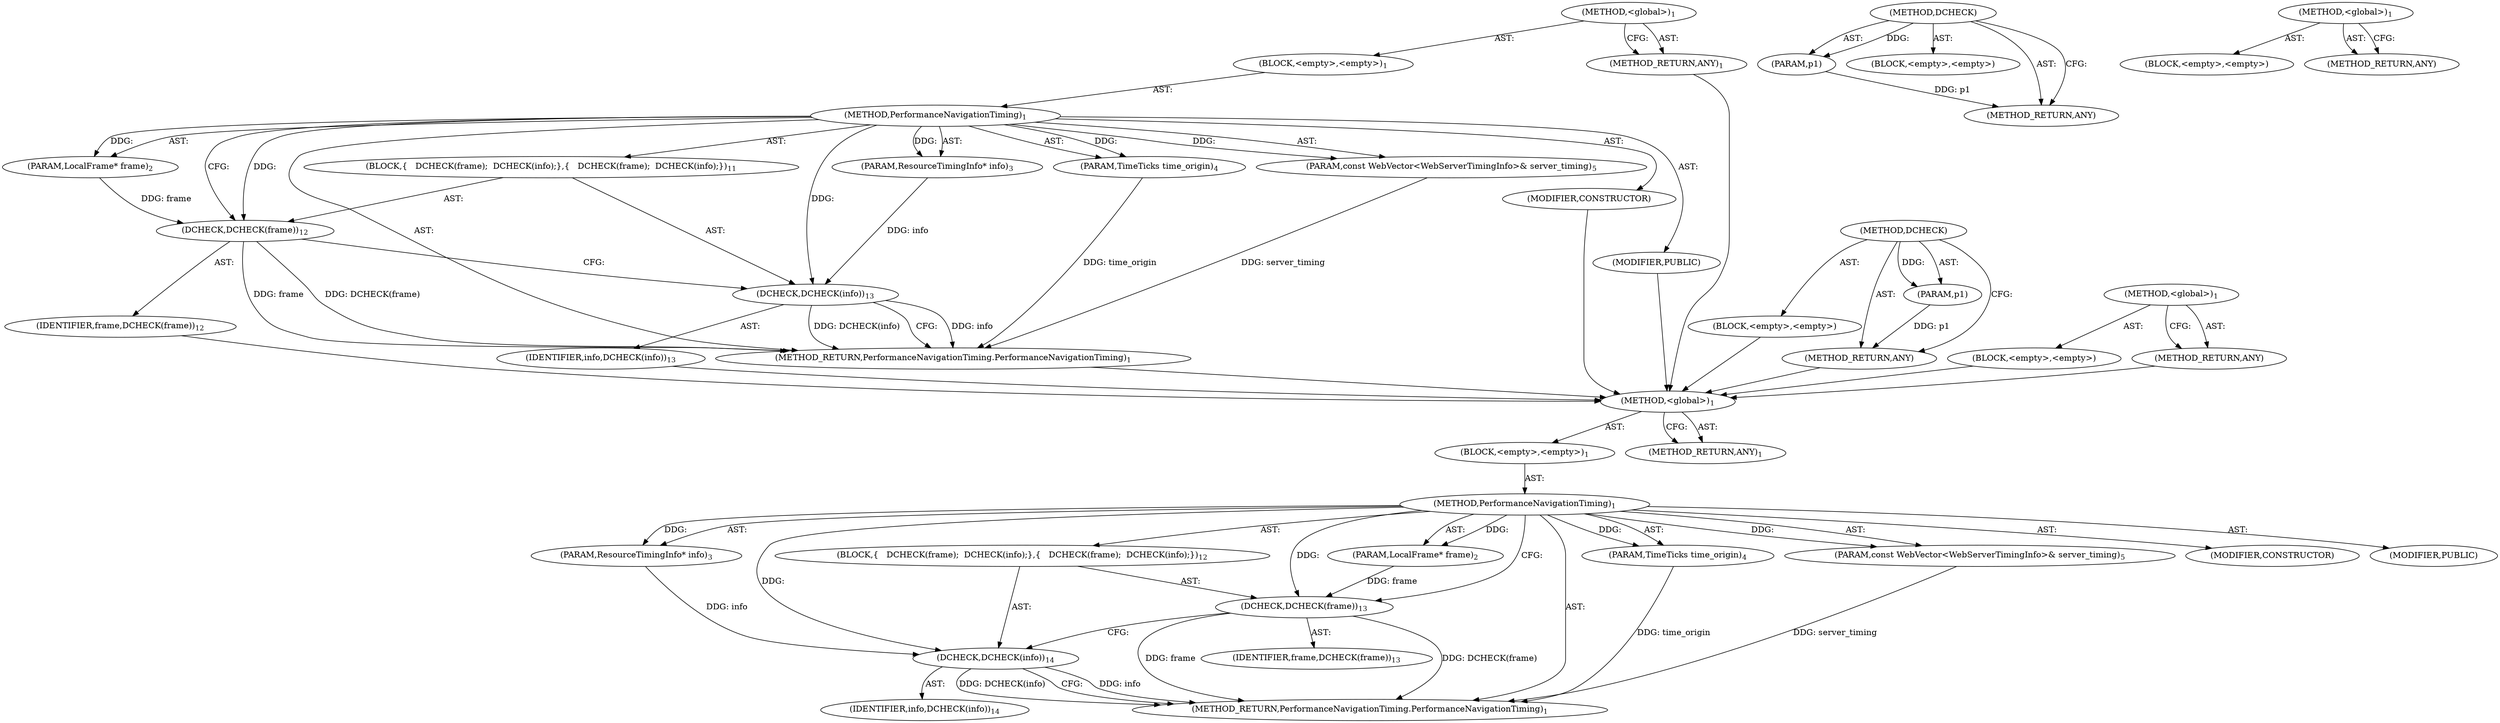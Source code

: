 digraph "&lt;global&gt;" {
vulnerable_6 [label=<(METHOD,&lt;global&gt;)<SUB>1</SUB>>];
vulnerable_7 [label=<(BLOCK,&lt;empty&gt;,&lt;empty&gt;)<SUB>1</SUB>>];
vulnerable_8 [label=<(METHOD,PerformanceNavigationTiming)<SUB>1</SUB>>];
vulnerable_9 [label=<(PARAM,LocalFrame* frame)<SUB>2</SUB>>];
vulnerable_10 [label=<(PARAM,ResourceTimingInfo* info)<SUB>3</SUB>>];
vulnerable_11 [label=<(PARAM,TimeTicks time_origin)<SUB>4</SUB>>];
vulnerable_12 [label=<(PARAM,const WebVector&lt;WebServerTimingInfo&gt;&amp; server_timing)<SUB>5</SUB>>];
vulnerable_13 [label=<(BLOCK,{
   DCHECK(frame);
  DCHECK(info);
},{
   DCHECK(frame);
  DCHECK(info);
})<SUB>11</SUB>>];
vulnerable_14 [label=<(DCHECK,DCHECK(frame))<SUB>12</SUB>>];
vulnerable_15 [label=<(IDENTIFIER,frame,DCHECK(frame))<SUB>12</SUB>>];
vulnerable_16 [label=<(DCHECK,DCHECK(info))<SUB>13</SUB>>];
vulnerable_17 [label=<(IDENTIFIER,info,DCHECK(info))<SUB>13</SUB>>];
vulnerable_18 [label=<(MODIFIER,CONSTRUCTOR)>];
vulnerable_19 [label=<(MODIFIER,PUBLIC)>];
vulnerable_20 [label=<(METHOD_RETURN,PerformanceNavigationTiming.PerformanceNavigationTiming)<SUB>1</SUB>>];
vulnerable_22 [label=<(METHOD_RETURN,ANY)<SUB>1</SUB>>];
vulnerable_45 [label=<(METHOD,DCHECK)>];
vulnerable_46 [label=<(PARAM,p1)>];
vulnerable_47 [label=<(BLOCK,&lt;empty&gt;,&lt;empty&gt;)>];
vulnerable_48 [label=<(METHOD_RETURN,ANY)>];
vulnerable_39 [label=<(METHOD,&lt;global&gt;)<SUB>1</SUB>>];
vulnerable_40 [label=<(BLOCK,&lt;empty&gt;,&lt;empty&gt;)>];
vulnerable_41 [label=<(METHOD_RETURN,ANY)>];
fixed_6 [label=<(METHOD,&lt;global&gt;)<SUB>1</SUB>>];
fixed_7 [label=<(BLOCK,&lt;empty&gt;,&lt;empty&gt;)<SUB>1</SUB>>];
fixed_8 [label=<(METHOD,PerformanceNavigationTiming)<SUB>1</SUB>>];
fixed_9 [label=<(PARAM,LocalFrame* frame)<SUB>2</SUB>>];
fixed_10 [label=<(PARAM,ResourceTimingInfo* info)<SUB>3</SUB>>];
fixed_11 [label=<(PARAM,TimeTicks time_origin)<SUB>4</SUB>>];
fixed_12 [label=<(PARAM,const WebVector&lt;WebServerTimingInfo&gt;&amp; server_timing)<SUB>5</SUB>>];
fixed_13 [label=<(BLOCK,{
   DCHECK(frame);
  DCHECK(info);
},{
   DCHECK(frame);
  DCHECK(info);
})<SUB>12</SUB>>];
fixed_14 [label=<(DCHECK,DCHECK(frame))<SUB>13</SUB>>];
fixed_15 [label=<(IDENTIFIER,frame,DCHECK(frame))<SUB>13</SUB>>];
fixed_16 [label=<(DCHECK,DCHECK(info))<SUB>14</SUB>>];
fixed_17 [label=<(IDENTIFIER,info,DCHECK(info))<SUB>14</SUB>>];
fixed_18 [label=<(MODIFIER,CONSTRUCTOR)>];
fixed_19 [label=<(MODIFIER,PUBLIC)>];
fixed_20 [label=<(METHOD_RETURN,PerformanceNavigationTiming.PerformanceNavigationTiming)<SUB>1</SUB>>];
fixed_22 [label=<(METHOD_RETURN,ANY)<SUB>1</SUB>>];
fixed_45 [label=<(METHOD,DCHECK)>];
fixed_46 [label=<(PARAM,p1)>];
fixed_47 [label=<(BLOCK,&lt;empty&gt;,&lt;empty&gt;)>];
fixed_48 [label=<(METHOD_RETURN,ANY)>];
fixed_39 [label=<(METHOD,&lt;global&gt;)<SUB>1</SUB>>];
fixed_40 [label=<(BLOCK,&lt;empty&gt;,&lt;empty&gt;)>];
fixed_41 [label=<(METHOD_RETURN,ANY)>];
vulnerable_6 -> vulnerable_7  [key=0, label="AST: "];
vulnerable_6 -> vulnerable_22  [key=0, label="AST: "];
vulnerable_6 -> vulnerable_22  [key=1, label="CFG: "];
vulnerable_7 -> vulnerable_8  [key=0, label="AST: "];
vulnerable_8 -> vulnerable_9  [key=0, label="AST: "];
vulnerable_8 -> vulnerable_9  [key=1, label="DDG: "];
vulnerable_8 -> vulnerable_10  [key=0, label="AST: "];
vulnerable_8 -> vulnerable_10  [key=1, label="DDG: "];
vulnerable_8 -> vulnerable_11  [key=0, label="AST: "];
vulnerable_8 -> vulnerable_11  [key=1, label="DDG: "];
vulnerable_8 -> vulnerable_12  [key=0, label="AST: "];
vulnerable_8 -> vulnerable_12  [key=1, label="DDG: "];
vulnerable_8 -> vulnerable_13  [key=0, label="AST: "];
vulnerable_8 -> vulnerable_18  [key=0, label="AST: "];
vulnerable_8 -> vulnerable_19  [key=0, label="AST: "];
vulnerable_8 -> vulnerable_20  [key=0, label="AST: "];
vulnerable_8 -> vulnerable_14  [key=0, label="CFG: "];
vulnerable_8 -> vulnerable_14  [key=1, label="DDG: "];
vulnerable_8 -> vulnerable_16  [key=0, label="DDG: "];
vulnerable_9 -> vulnerable_14  [key=0, label="DDG: frame"];
vulnerable_10 -> vulnerable_16  [key=0, label="DDG: info"];
vulnerable_11 -> vulnerable_20  [key=0, label="DDG: time_origin"];
vulnerable_12 -> vulnerable_20  [key=0, label="DDG: server_timing"];
vulnerable_13 -> vulnerable_14  [key=0, label="AST: "];
vulnerable_13 -> vulnerable_16  [key=0, label="AST: "];
vulnerable_14 -> vulnerable_15  [key=0, label="AST: "];
vulnerable_14 -> vulnerable_16  [key=0, label="CFG: "];
vulnerable_14 -> vulnerable_20  [key=0, label="DDG: frame"];
vulnerable_14 -> vulnerable_20  [key=1, label="DDG: DCHECK(frame)"];
vulnerable_15 -> fixed_6  [key=0];
vulnerable_16 -> vulnerable_17  [key=0, label="AST: "];
vulnerable_16 -> vulnerable_20  [key=0, label="CFG: "];
vulnerable_16 -> vulnerable_20  [key=1, label="DDG: info"];
vulnerable_16 -> vulnerable_20  [key=2, label="DDG: DCHECK(info)"];
vulnerable_17 -> fixed_6  [key=0];
vulnerable_18 -> fixed_6  [key=0];
vulnerable_19 -> fixed_6  [key=0];
vulnerable_20 -> fixed_6  [key=0];
vulnerable_22 -> fixed_6  [key=0];
vulnerable_45 -> vulnerable_46  [key=0, label="AST: "];
vulnerable_45 -> vulnerable_46  [key=1, label="DDG: "];
vulnerable_45 -> vulnerable_47  [key=0, label="AST: "];
vulnerable_45 -> vulnerable_48  [key=0, label="AST: "];
vulnerable_45 -> vulnerable_48  [key=1, label="CFG: "];
vulnerable_46 -> vulnerable_48  [key=0, label="DDG: p1"];
vulnerable_47 -> fixed_6  [key=0];
vulnerable_48 -> fixed_6  [key=0];
vulnerable_39 -> vulnerable_40  [key=0, label="AST: "];
vulnerable_39 -> vulnerable_41  [key=0, label="AST: "];
vulnerable_39 -> vulnerable_41  [key=1, label="CFG: "];
vulnerable_40 -> fixed_6  [key=0];
vulnerable_41 -> fixed_6  [key=0];
fixed_6 -> fixed_7  [key=0, label="AST: "];
fixed_6 -> fixed_22  [key=0, label="AST: "];
fixed_6 -> fixed_22  [key=1, label="CFG: "];
fixed_7 -> fixed_8  [key=0, label="AST: "];
fixed_8 -> fixed_9  [key=0, label="AST: "];
fixed_8 -> fixed_9  [key=1, label="DDG: "];
fixed_8 -> fixed_10  [key=0, label="AST: "];
fixed_8 -> fixed_10  [key=1, label="DDG: "];
fixed_8 -> fixed_11  [key=0, label="AST: "];
fixed_8 -> fixed_11  [key=1, label="DDG: "];
fixed_8 -> fixed_12  [key=0, label="AST: "];
fixed_8 -> fixed_12  [key=1, label="DDG: "];
fixed_8 -> fixed_13  [key=0, label="AST: "];
fixed_8 -> fixed_18  [key=0, label="AST: "];
fixed_8 -> fixed_19  [key=0, label="AST: "];
fixed_8 -> fixed_20  [key=0, label="AST: "];
fixed_8 -> fixed_14  [key=0, label="CFG: "];
fixed_8 -> fixed_14  [key=1, label="DDG: "];
fixed_8 -> fixed_16  [key=0, label="DDG: "];
fixed_9 -> fixed_14  [key=0, label="DDG: frame"];
fixed_10 -> fixed_16  [key=0, label="DDG: info"];
fixed_11 -> fixed_20  [key=0, label="DDG: time_origin"];
fixed_12 -> fixed_20  [key=0, label="DDG: server_timing"];
fixed_13 -> fixed_14  [key=0, label="AST: "];
fixed_13 -> fixed_16  [key=0, label="AST: "];
fixed_14 -> fixed_15  [key=0, label="AST: "];
fixed_14 -> fixed_16  [key=0, label="CFG: "];
fixed_14 -> fixed_20  [key=0, label="DDG: frame"];
fixed_14 -> fixed_20  [key=1, label="DDG: DCHECK(frame)"];
fixed_16 -> fixed_17  [key=0, label="AST: "];
fixed_16 -> fixed_20  [key=0, label="CFG: "];
fixed_16 -> fixed_20  [key=1, label="DDG: info"];
fixed_16 -> fixed_20  [key=2, label="DDG: DCHECK(info)"];
fixed_45 -> fixed_46  [key=0, label="AST: "];
fixed_45 -> fixed_46  [key=1, label="DDG: "];
fixed_45 -> fixed_47  [key=0, label="AST: "];
fixed_45 -> fixed_48  [key=0, label="AST: "];
fixed_45 -> fixed_48  [key=1, label="CFG: "];
fixed_46 -> fixed_48  [key=0, label="DDG: p1"];
fixed_39 -> fixed_40  [key=0, label="AST: "];
fixed_39 -> fixed_41  [key=0, label="AST: "];
fixed_39 -> fixed_41  [key=1, label="CFG: "];
}
